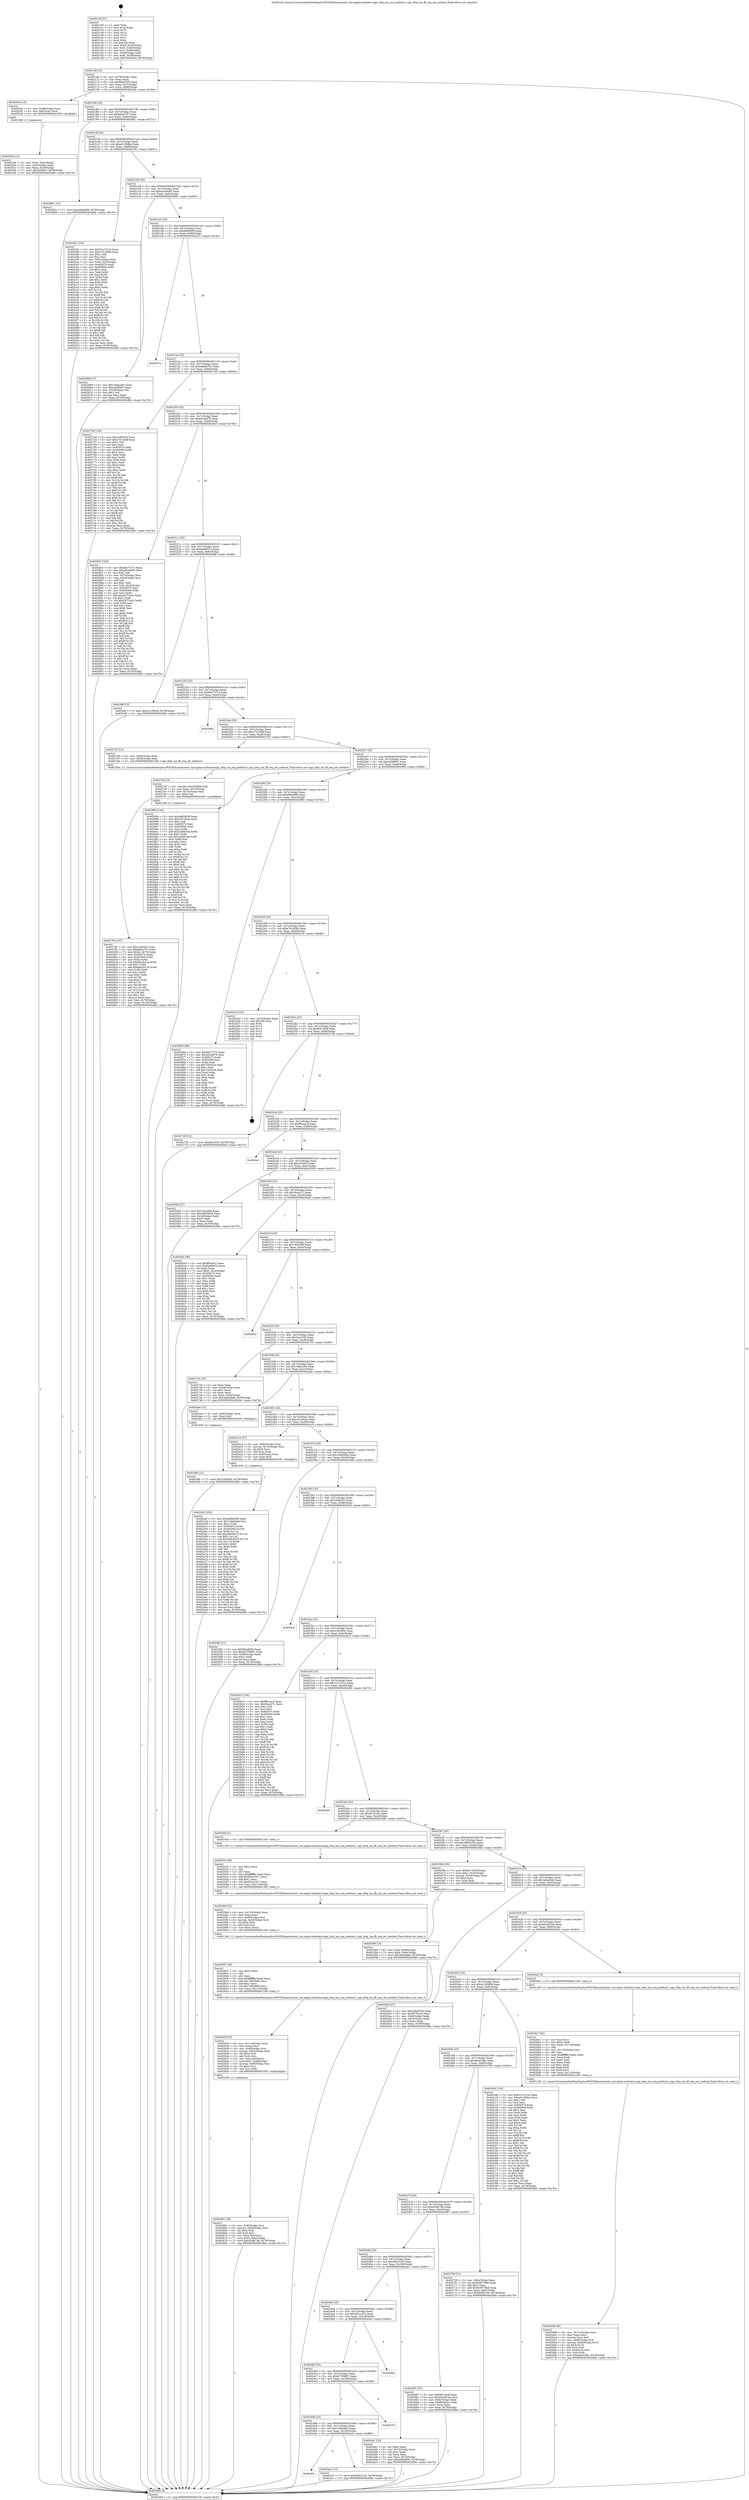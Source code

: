 digraph "0x402140" {
  label = "0x402140 (/mnt/c/Users/mathe/Desktop/tcc/POCII/binaries/extr_lua-nginx-modulesrcngx_http_lua_req_method.c_ngx_http_lua_ffi_req_set_method_Final-ollvm.out::main(0))"
  labelloc = "t"
  node[shape=record]

  Entry [label="",width=0.3,height=0.3,shape=circle,fillcolor=black,style=filled]
  "0x40216f" [label="{
     0x40216f [23]\l
     | [instrs]\l
     &nbsp;&nbsp;0x40216f \<+3\>: mov -0x78(%rbp),%eax\l
     &nbsp;&nbsp;0x402172 \<+2\>: mov %eax,%ecx\l
     &nbsp;&nbsp;0x402174 \<+6\>: sub $0x90a2f295,%ecx\l
     &nbsp;&nbsp;0x40217a \<+3\>: mov %eax,-0x7c(%rbp)\l
     &nbsp;&nbsp;0x40217d \<+3\>: mov %ecx,-0x80(%rbp)\l
     &nbsp;&nbsp;0x402180 \<+6\>: je 000000000040252e \<main+0x3ee\>\l
  }"]
  "0x40252e" [label="{
     0x40252e [13]\l
     | [instrs]\l
     &nbsp;&nbsp;0x40252e \<+4\>: mov -0x48(%rbp),%rax\l
     &nbsp;&nbsp;0x402532 \<+4\>: mov 0x8(%rax),%rdi\l
     &nbsp;&nbsp;0x402536 \<+5\>: call 0000000000401060 \<atoi@plt\>\l
     | [calls]\l
     &nbsp;&nbsp;0x401060 \{1\} (unknown)\l
  }"]
  "0x402186" [label="{
     0x402186 [25]\l
     | [instrs]\l
     &nbsp;&nbsp;0x402186 \<+5\>: jmp 000000000040218b \<main+0x4b\>\l
     &nbsp;&nbsp;0x40218b \<+3\>: mov -0x7c(%rbp),%eax\l
     &nbsp;&nbsp;0x40218e \<+5\>: sub $0x9efca747,%eax\l
     &nbsp;&nbsp;0x402193 \<+6\>: mov %eax,-0x84(%rbp)\l
     &nbsp;&nbsp;0x402199 \<+6\>: je 0000000000402861 \<main+0x721\>\l
  }"]
  Exit [label="",width=0.3,height=0.3,shape=circle,fillcolor=black,style=filled,peripheries=2]
  "0x402861" [label="{
     0x402861 [12]\l
     | [instrs]\l
     &nbsp;&nbsp;0x402861 \<+7\>: movl $0xe68a90f9,-0x78(%rbp)\l
     &nbsp;&nbsp;0x402868 \<+5\>: jmp 0000000000402dbb \<main+0xc7b\>\l
  }"]
  "0x40219f" [label="{
     0x40219f [25]\l
     | [instrs]\l
     &nbsp;&nbsp;0x40219f \<+5\>: jmp 00000000004021a4 \<main+0x64\>\l
     &nbsp;&nbsp;0x4021a4 \<+3\>: mov -0x7c(%rbp),%eax\l
     &nbsp;&nbsp;0x4021a7 \<+5\>: sub $0xa0139dba,%eax\l
     &nbsp;&nbsp;0x4021ac \<+6\>: mov %eax,-0x88(%rbp)\l
     &nbsp;&nbsp;0x4021b2 \<+6\>: je 0000000000402c91 \<main+0xb51\>\l
  }"]
  "0x402af6" [label="{
     0x402af6 [12]\l
     | [instrs]\l
     &nbsp;&nbsp;0x402af6 \<+7\>: movl $0x318c4f3a,-0x78(%rbp)\l
     &nbsp;&nbsp;0x402afd \<+5\>: jmp 0000000000402dbb \<main+0xc7b\>\l
  }"]
  "0x402c91" [label="{
     0x402c91 [140]\l
     | [instrs]\l
     &nbsp;&nbsp;0x402c91 \<+5\>: mov $0x31e7a7a3,%eax\l
     &nbsp;&nbsp;0x402c96 \<+5\>: mov $0xe7d14580,%ecx\l
     &nbsp;&nbsp;0x402c9b \<+2\>: mov $0x1,%dl\l
     &nbsp;&nbsp;0x402c9d \<+2\>: xor %esi,%esi\l
     &nbsp;&nbsp;0x402c9f \<+3\>: mov -0x3c(%rbp),%edi\l
     &nbsp;&nbsp;0x402ca2 \<+3\>: mov %edi,-0x2c(%rbp)\l
     &nbsp;&nbsp;0x402ca5 \<+7\>: mov 0x405074,%edi\l
     &nbsp;&nbsp;0x402cac \<+8\>: mov 0x405084,%r8d\l
     &nbsp;&nbsp;0x402cb4 \<+3\>: sub $0x1,%esi\l
     &nbsp;&nbsp;0x402cb7 \<+3\>: mov %edi,%r9d\l
     &nbsp;&nbsp;0x402cba \<+3\>: add %esi,%r9d\l
     &nbsp;&nbsp;0x402cbd \<+4\>: imul %r9d,%edi\l
     &nbsp;&nbsp;0x402cc1 \<+3\>: and $0x1,%edi\l
     &nbsp;&nbsp;0x402cc4 \<+3\>: cmp $0x0,%edi\l
     &nbsp;&nbsp;0x402cc7 \<+4\>: sete %r10b\l
     &nbsp;&nbsp;0x402ccb \<+4\>: cmp $0xa,%r8d\l
     &nbsp;&nbsp;0x402ccf \<+4\>: setl %r11b\l
     &nbsp;&nbsp;0x402cd3 \<+3\>: mov %r10b,%bl\l
     &nbsp;&nbsp;0x402cd6 \<+3\>: xor $0xff,%bl\l
     &nbsp;&nbsp;0x402cd9 \<+3\>: mov %r11b,%r14b\l
     &nbsp;&nbsp;0x402cdc \<+4\>: xor $0xff,%r14b\l
     &nbsp;&nbsp;0x402ce0 \<+3\>: xor $0x1,%dl\l
     &nbsp;&nbsp;0x402ce3 \<+3\>: mov %bl,%r15b\l
     &nbsp;&nbsp;0x402ce6 \<+4\>: and $0xff,%r15b\l
     &nbsp;&nbsp;0x402cea \<+3\>: and %dl,%r10b\l
     &nbsp;&nbsp;0x402ced \<+3\>: mov %r14b,%r12b\l
     &nbsp;&nbsp;0x402cf0 \<+4\>: and $0xff,%r12b\l
     &nbsp;&nbsp;0x402cf4 \<+3\>: and %dl,%r11b\l
     &nbsp;&nbsp;0x402cf7 \<+3\>: or %r10b,%r15b\l
     &nbsp;&nbsp;0x402cfa \<+3\>: or %r11b,%r12b\l
     &nbsp;&nbsp;0x402cfd \<+3\>: xor %r12b,%r15b\l
     &nbsp;&nbsp;0x402d00 \<+3\>: or %r14b,%bl\l
     &nbsp;&nbsp;0x402d03 \<+3\>: xor $0xff,%bl\l
     &nbsp;&nbsp;0x402d06 \<+3\>: or $0x1,%dl\l
     &nbsp;&nbsp;0x402d09 \<+2\>: and %dl,%bl\l
     &nbsp;&nbsp;0x402d0b \<+3\>: or %bl,%r15b\l
     &nbsp;&nbsp;0x402d0e \<+4\>: test $0x1,%r15b\l
     &nbsp;&nbsp;0x402d12 \<+3\>: cmovne %ecx,%eax\l
     &nbsp;&nbsp;0x402d15 \<+3\>: mov %eax,-0x78(%rbp)\l
     &nbsp;&nbsp;0x402d18 \<+5\>: jmp 0000000000402dbb \<main+0xc7b\>\l
  }"]
  "0x4021b8" [label="{
     0x4021b8 [25]\l
     | [instrs]\l
     &nbsp;&nbsp;0x4021b8 \<+5\>: jmp 00000000004021bd \<main+0x7d\>\l
     &nbsp;&nbsp;0x4021bd \<+3\>: mov -0x7c(%rbp),%eax\l
     &nbsp;&nbsp;0x4021c0 \<+5\>: sub $0xa5ce4e85,%eax\l
     &nbsp;&nbsp;0x4021c5 \<+6\>: mov %eax,-0x8c(%rbp)\l
     &nbsp;&nbsp;0x4021cb \<+6\>: je 0000000000402969 \<main+0x829\>\l
  }"]
  "0x4024f1" [label="{
     0x4024f1\l
  }", style=dashed]
  "0x402969" [label="{
     0x402969 [27]\l
     | [instrs]\l
     &nbsp;&nbsp;0x402969 \<+5\>: mov $0x16ebc2b5,%eax\l
     &nbsp;&nbsp;0x40296e \<+5\>: mov $0xcd29f5b7,%ecx\l
     &nbsp;&nbsp;0x402973 \<+3\>: mov -0x2d(%rbp),%dl\l
     &nbsp;&nbsp;0x402976 \<+3\>: test $0x1,%dl\l
     &nbsp;&nbsp;0x402979 \<+3\>: cmovne %ecx,%eax\l
     &nbsp;&nbsp;0x40297c \<+3\>: mov %eax,-0x78(%rbp)\l
     &nbsp;&nbsp;0x40297f \<+5\>: jmp 0000000000402dbb \<main+0xc7b\>\l
  }"]
  "0x4021d1" [label="{
     0x4021d1 [25]\l
     | [instrs]\l
     &nbsp;&nbsp;0x4021d1 \<+5\>: jmp 00000000004021d6 \<main+0x96\>\l
     &nbsp;&nbsp;0x4021d6 \<+3\>: mov -0x7c(%rbp),%eax\l
     &nbsp;&nbsp;0x4021d9 \<+5\>: sub $0xa86b859f,%eax\l
     &nbsp;&nbsp;0x4021de \<+6\>: mov %eax,-0x90(%rbp)\l
     &nbsp;&nbsp;0x4021e4 \<+6\>: je 0000000000402d7a \<main+0xc3a\>\l
  }"]
  "0x402ac5" [label="{
     0x402ac5 [12]\l
     | [instrs]\l
     &nbsp;&nbsp;0x402ac5 \<+7\>: movl $0x556c51d2,-0x78(%rbp)\l
     &nbsp;&nbsp;0x402acc \<+5\>: jmp 0000000000402dbb \<main+0xc7b\>\l
  }"]
  "0x402d7a" [label="{
     0x402d7a\l
  }", style=dashed]
  "0x4021ea" [label="{
     0x4021ea [25]\l
     | [instrs]\l
     &nbsp;&nbsp;0x4021ea \<+5\>: jmp 00000000004021ef \<main+0xaf\>\l
     &nbsp;&nbsp;0x4021ef \<+3\>: mov -0x7c(%rbp),%eax\l
     &nbsp;&nbsp;0x4021f2 \<+5\>: sub $0xb4b48763,%eax\l
     &nbsp;&nbsp;0x4021f7 \<+6\>: mov %eax,-0x94(%rbp)\l
     &nbsp;&nbsp;0x4021fd \<+6\>: je 000000000040274d \<main+0x60d\>\l
  }"]
  "0x4024d8" [label="{
     0x4024d8 [25]\l
     | [instrs]\l
     &nbsp;&nbsp;0x4024d8 \<+5\>: jmp 00000000004024dd \<main+0x39d\>\l
     &nbsp;&nbsp;0x4024dd \<+3\>: mov -0x7c(%rbp),%eax\l
     &nbsp;&nbsp;0x4024e0 \<+5\>: sub $0x7e9a0abd,%eax\l
     &nbsp;&nbsp;0x4024e5 \<+6\>: mov %eax,-0x10c(%rbp)\l
     &nbsp;&nbsp;0x4024eb \<+6\>: je 0000000000402ac5 \<main+0x985\>\l
  }"]
  "0x40274d" [label="{
     0x40274d [134]\l
     | [instrs]\l
     &nbsp;&nbsp;0x40274d \<+5\>: mov $0x2c60cf23,%eax\l
     &nbsp;&nbsp;0x402752 \<+5\>: mov $0xc7d13ddf,%ecx\l
     &nbsp;&nbsp;0x402757 \<+2\>: mov $0x1,%dl\l
     &nbsp;&nbsp;0x402759 \<+2\>: xor %esi,%esi\l
     &nbsp;&nbsp;0x40275b \<+7\>: mov 0x405074,%edi\l
     &nbsp;&nbsp;0x402762 \<+8\>: mov 0x405084,%r8d\l
     &nbsp;&nbsp;0x40276a \<+3\>: sub $0x1,%esi\l
     &nbsp;&nbsp;0x40276d \<+3\>: mov %edi,%r9d\l
     &nbsp;&nbsp;0x402770 \<+3\>: add %esi,%r9d\l
     &nbsp;&nbsp;0x402773 \<+4\>: imul %r9d,%edi\l
     &nbsp;&nbsp;0x402777 \<+3\>: and $0x1,%edi\l
     &nbsp;&nbsp;0x40277a \<+3\>: cmp $0x0,%edi\l
     &nbsp;&nbsp;0x40277d \<+4\>: sete %r10b\l
     &nbsp;&nbsp;0x402781 \<+4\>: cmp $0xa,%r8d\l
     &nbsp;&nbsp;0x402785 \<+4\>: setl %r11b\l
     &nbsp;&nbsp;0x402789 \<+3\>: mov %r10b,%bl\l
     &nbsp;&nbsp;0x40278c \<+3\>: xor $0xff,%bl\l
     &nbsp;&nbsp;0x40278f \<+3\>: mov %r11b,%r14b\l
     &nbsp;&nbsp;0x402792 \<+4\>: xor $0xff,%r14b\l
     &nbsp;&nbsp;0x402796 \<+3\>: xor $0x0,%dl\l
     &nbsp;&nbsp;0x402799 \<+3\>: mov %bl,%r15b\l
     &nbsp;&nbsp;0x40279c \<+4\>: and $0x0,%r15b\l
     &nbsp;&nbsp;0x4027a0 \<+3\>: and %dl,%r10b\l
     &nbsp;&nbsp;0x4027a3 \<+3\>: mov %r14b,%r12b\l
     &nbsp;&nbsp;0x4027a6 \<+4\>: and $0x0,%r12b\l
     &nbsp;&nbsp;0x4027aa \<+3\>: and %dl,%r11b\l
     &nbsp;&nbsp;0x4027ad \<+3\>: or %r10b,%r15b\l
     &nbsp;&nbsp;0x4027b0 \<+3\>: or %r11b,%r12b\l
     &nbsp;&nbsp;0x4027b3 \<+3\>: xor %r12b,%r15b\l
     &nbsp;&nbsp;0x4027b6 \<+3\>: or %r14b,%bl\l
     &nbsp;&nbsp;0x4027b9 \<+3\>: xor $0xff,%bl\l
     &nbsp;&nbsp;0x4027bc \<+3\>: or $0x0,%dl\l
     &nbsp;&nbsp;0x4027bf \<+2\>: and %dl,%bl\l
     &nbsp;&nbsp;0x4027c1 \<+3\>: or %bl,%r15b\l
     &nbsp;&nbsp;0x4027c4 \<+4\>: test $0x1,%r15b\l
     &nbsp;&nbsp;0x4027c8 \<+3\>: cmovne %ecx,%eax\l
     &nbsp;&nbsp;0x4027cb \<+3\>: mov %eax,-0x78(%rbp)\l
     &nbsp;&nbsp;0x4027ce \<+5\>: jmp 0000000000402dbb \<main+0xc7b\>\l
  }"]
  "0x402203" [label="{
     0x402203 [25]\l
     | [instrs]\l
     &nbsp;&nbsp;0x402203 \<+5\>: jmp 0000000000402208 \<main+0xc8\>\l
     &nbsp;&nbsp;0x402208 \<+3\>: mov -0x7c(%rbp),%eax\l
     &nbsp;&nbsp;0x40220b \<+5\>: sub $0xb5c6af78,%eax\l
     &nbsp;&nbsp;0x402210 \<+6\>: mov %eax,-0x98(%rbp)\l
     &nbsp;&nbsp;0x402216 \<+6\>: je 00000000004028c5 \<main+0x785\>\l
  }"]
  "0x402516" [label="{
     0x402516\l
  }", style=dashed]
  "0x4028c5" [label="{
     0x4028c5 [164]\l
     | [instrs]\l
     &nbsp;&nbsp;0x4028c5 \<+5\>: mov $0xbfa77273,%eax\l
     &nbsp;&nbsp;0x4028ca \<+5\>: mov $0xa5ce4e85,%ecx\l
     &nbsp;&nbsp;0x4028cf \<+2\>: mov $0x1,%dl\l
     &nbsp;&nbsp;0x4028d1 \<+3\>: mov -0x74(%rbp),%esi\l
     &nbsp;&nbsp;0x4028d4 \<+3\>: cmp -0x54(%rbp),%esi\l
     &nbsp;&nbsp;0x4028d7 \<+4\>: setl %dil\l
     &nbsp;&nbsp;0x4028db \<+4\>: and $0x1,%dil\l
     &nbsp;&nbsp;0x4028df \<+4\>: mov %dil,-0x2d(%rbp)\l
     &nbsp;&nbsp;0x4028e3 \<+7\>: mov 0x405074,%esi\l
     &nbsp;&nbsp;0x4028ea \<+8\>: mov 0x405084,%r8d\l
     &nbsp;&nbsp;0x4028f2 \<+3\>: mov %esi,%r9d\l
     &nbsp;&nbsp;0x4028f5 \<+7\>: add $0x2b774cf1,%r9d\l
     &nbsp;&nbsp;0x4028fc \<+4\>: sub $0x1,%r9d\l
     &nbsp;&nbsp;0x402900 \<+7\>: sub $0x2b774cf1,%r9d\l
     &nbsp;&nbsp;0x402907 \<+4\>: imul %r9d,%esi\l
     &nbsp;&nbsp;0x40290b \<+3\>: and $0x1,%esi\l
     &nbsp;&nbsp;0x40290e \<+3\>: cmp $0x0,%esi\l
     &nbsp;&nbsp;0x402911 \<+4\>: sete %dil\l
     &nbsp;&nbsp;0x402915 \<+4\>: cmp $0xa,%r8d\l
     &nbsp;&nbsp;0x402919 \<+4\>: setl %r10b\l
     &nbsp;&nbsp;0x40291d \<+3\>: mov %dil,%r11b\l
     &nbsp;&nbsp;0x402920 \<+4\>: xor $0xff,%r11b\l
     &nbsp;&nbsp;0x402924 \<+3\>: mov %r10b,%bl\l
     &nbsp;&nbsp;0x402927 \<+3\>: xor $0xff,%bl\l
     &nbsp;&nbsp;0x40292a \<+3\>: xor $0x1,%dl\l
     &nbsp;&nbsp;0x40292d \<+3\>: mov %r11b,%r14b\l
     &nbsp;&nbsp;0x402930 \<+4\>: and $0xff,%r14b\l
     &nbsp;&nbsp;0x402934 \<+3\>: and %dl,%dil\l
     &nbsp;&nbsp;0x402937 \<+3\>: mov %bl,%r15b\l
     &nbsp;&nbsp;0x40293a \<+4\>: and $0xff,%r15b\l
     &nbsp;&nbsp;0x40293e \<+3\>: and %dl,%r10b\l
     &nbsp;&nbsp;0x402941 \<+3\>: or %dil,%r14b\l
     &nbsp;&nbsp;0x402944 \<+3\>: or %r10b,%r15b\l
     &nbsp;&nbsp;0x402947 \<+3\>: xor %r15b,%r14b\l
     &nbsp;&nbsp;0x40294a \<+3\>: or %bl,%r11b\l
     &nbsp;&nbsp;0x40294d \<+4\>: xor $0xff,%r11b\l
     &nbsp;&nbsp;0x402951 \<+3\>: or $0x1,%dl\l
     &nbsp;&nbsp;0x402954 \<+3\>: and %dl,%r11b\l
     &nbsp;&nbsp;0x402957 \<+3\>: or %r11b,%r14b\l
     &nbsp;&nbsp;0x40295a \<+4\>: test $0x1,%r14b\l
     &nbsp;&nbsp;0x40295e \<+3\>: cmovne %ecx,%eax\l
     &nbsp;&nbsp;0x402961 \<+3\>: mov %eax,-0x78(%rbp)\l
     &nbsp;&nbsp;0x402964 \<+5\>: jmp 0000000000402dbb \<main+0xc7b\>\l
  }"]
  "0x40221c" [label="{
     0x40221c [25]\l
     | [instrs]\l
     &nbsp;&nbsp;0x40221c \<+5\>: jmp 0000000000402221 \<main+0xe1\>\l
     &nbsp;&nbsp;0x402221 \<+3\>: mov -0x7c(%rbp),%eax\l
     &nbsp;&nbsp;0x402224 \<+5\>: sub $0xba0f301a,%eax\l
     &nbsp;&nbsp;0x402229 \<+6\>: mov %eax,-0x9c(%rbp)\l
     &nbsp;&nbsp;0x40222f \<+6\>: je 0000000000402bff \<main+0xabf\>\l
  }"]
  "0x4024bf" [label="{
     0x4024bf [25]\l
     | [instrs]\l
     &nbsp;&nbsp;0x4024bf \<+5\>: jmp 00000000004024c4 \<main+0x384\>\l
     &nbsp;&nbsp;0x4024c4 \<+3\>: mov -0x7c(%rbp),%eax\l
     &nbsp;&nbsp;0x4024c7 \<+5\>: sub $0x62709807,%eax\l
     &nbsp;&nbsp;0x4024cc \<+6\>: mov %eax,-0x108(%rbp)\l
     &nbsp;&nbsp;0x4024d2 \<+6\>: je 0000000000402516 \<main+0x3d6\>\l
  }"]
  "0x402bff" [label="{
     0x402bff [12]\l
     | [instrs]\l
     &nbsp;&nbsp;0x402bff \<+7\>: movl $0x4c109638,-0x78(%rbp)\l
     &nbsp;&nbsp;0x402c06 \<+5\>: jmp 0000000000402dbb \<main+0xc7b\>\l
  }"]
  "0x402235" [label="{
     0x402235 [25]\l
     | [instrs]\l
     &nbsp;&nbsp;0x402235 \<+5\>: jmp 000000000040223a \<main+0xfa\>\l
     &nbsp;&nbsp;0x40223a \<+3\>: mov -0x7c(%rbp),%eax\l
     &nbsp;&nbsp;0x40223d \<+5\>: sub $0xbfa77273,%eax\l
     &nbsp;&nbsp;0x402242 \<+6\>: mov %eax,-0xa0(%rbp)\l
     &nbsp;&nbsp;0x402248 \<+6\>: je 0000000000402d6e \<main+0xc2e\>\l
  }"]
  "0x402b0e" [label="{
     0x402b0e\l
  }", style=dashed]
  "0x402d6e" [label="{
     0x402d6e\l
  }", style=dashed]
  "0x40224e" [label="{
     0x40224e [25]\l
     | [instrs]\l
     &nbsp;&nbsp;0x40224e \<+5\>: jmp 0000000000402253 \<main+0x113\>\l
     &nbsp;&nbsp;0x402253 \<+3\>: mov -0x7c(%rbp),%eax\l
     &nbsp;&nbsp;0x402256 \<+5\>: sub $0xc7d13ddf,%eax\l
     &nbsp;&nbsp;0x40225b \<+6\>: mov %eax,-0xa4(%rbp)\l
     &nbsp;&nbsp;0x402261 \<+6\>: je 00000000004027d3 \<main+0x693\>\l
  }"]
  "0x4024a6" [label="{
     0x4024a6 [25]\l
     | [instrs]\l
     &nbsp;&nbsp;0x4024a6 \<+5\>: jmp 00000000004024ab \<main+0x36b\>\l
     &nbsp;&nbsp;0x4024ab \<+3\>: mov -0x7c(%rbp),%eax\l
     &nbsp;&nbsp;0x4024ae \<+5\>: sub $0x5951ca74,%eax\l
     &nbsp;&nbsp;0x4024b3 \<+6\>: mov %eax,-0x104(%rbp)\l
     &nbsp;&nbsp;0x4024b9 \<+6\>: je 0000000000402b0e \<main+0x9ce\>\l
  }"]
  "0x4027d3" [label="{
     0x4027d3 [12]\l
     | [instrs]\l
     &nbsp;&nbsp;0x4027d3 \<+4\>: mov -0x60(%rbp),%rdi\l
     &nbsp;&nbsp;0x4027d7 \<+3\>: mov -0x50(%rbp),%esi\l
     &nbsp;&nbsp;0x4027da \<+5\>: call 00000000004015b0 \<ngx_http_lua_ffi_req_set_method\>\l
     | [calls]\l
     &nbsp;&nbsp;0x4015b0 \{1\} (/mnt/c/Users/mathe/Desktop/tcc/POCII/binaries/extr_lua-nginx-modulesrcngx_http_lua_req_method.c_ngx_http_lua_ffi_req_set_method_Final-ollvm.out::ngx_http_lua_ffi_req_set_method)\l
  }"]
  "0x402267" [label="{
     0x402267 [25]\l
     | [instrs]\l
     &nbsp;&nbsp;0x402267 \<+5\>: jmp 000000000040226c \<main+0x12c\>\l
     &nbsp;&nbsp;0x40226c \<+3\>: mov -0x7c(%rbp),%eax\l
     &nbsp;&nbsp;0x40226f \<+5\>: sub $0xcd29f5b7,%eax\l
     &nbsp;&nbsp;0x402274 \<+6\>: mov %eax,-0xa8(%rbp)\l
     &nbsp;&nbsp;0x40227a \<+6\>: je 0000000000402984 \<main+0x844\>\l
  }"]
  "0x402ad1" [label="{
     0x402ad1 [25]\l
     | [instrs]\l
     &nbsp;&nbsp;0x402ad1 \<+2\>: xor %eax,%eax\l
     &nbsp;&nbsp;0x402ad3 \<+3\>: mov -0x74(%rbp),%ecx\l
     &nbsp;&nbsp;0x402ad6 \<+3\>: sub $0x1,%eax\l
     &nbsp;&nbsp;0x402ad9 \<+2\>: sub %eax,%ecx\l
     &nbsp;&nbsp;0x402adb \<+3\>: mov %ecx,-0x74(%rbp)\l
     &nbsp;&nbsp;0x402ade \<+7\>: movl $0xe68a90f9,-0x78(%rbp)\l
     &nbsp;&nbsp;0x402ae5 \<+5\>: jmp 0000000000402dbb \<main+0xc7b\>\l
  }"]
  "0x402984" [label="{
     0x402984 [144]\l
     | [instrs]\l
     &nbsp;&nbsp;0x402984 \<+5\>: mov $0xa86b859f,%eax\l
     &nbsp;&nbsp;0x402989 \<+5\>: mov $0x191c9caa,%ecx\l
     &nbsp;&nbsp;0x40298e \<+2\>: mov $0x1,%dl\l
     &nbsp;&nbsp;0x402990 \<+7\>: mov 0x405074,%esi\l
     &nbsp;&nbsp;0x402997 \<+7\>: mov 0x405084,%edi\l
     &nbsp;&nbsp;0x40299e \<+3\>: mov %esi,%r8d\l
     &nbsp;&nbsp;0x4029a1 \<+7\>: add $0x22b6d3da,%r8d\l
     &nbsp;&nbsp;0x4029a8 \<+4\>: sub $0x1,%r8d\l
     &nbsp;&nbsp;0x4029ac \<+7\>: sub $0x22b6d3da,%r8d\l
     &nbsp;&nbsp;0x4029b3 \<+4\>: imul %r8d,%esi\l
     &nbsp;&nbsp;0x4029b7 \<+3\>: and $0x1,%esi\l
     &nbsp;&nbsp;0x4029ba \<+3\>: cmp $0x0,%esi\l
     &nbsp;&nbsp;0x4029bd \<+4\>: sete %r9b\l
     &nbsp;&nbsp;0x4029c1 \<+3\>: cmp $0xa,%edi\l
     &nbsp;&nbsp;0x4029c4 \<+4\>: setl %r10b\l
     &nbsp;&nbsp;0x4029c8 \<+3\>: mov %r9b,%r11b\l
     &nbsp;&nbsp;0x4029cb \<+4\>: xor $0xff,%r11b\l
     &nbsp;&nbsp;0x4029cf \<+3\>: mov %r10b,%bl\l
     &nbsp;&nbsp;0x4029d2 \<+3\>: xor $0xff,%bl\l
     &nbsp;&nbsp;0x4029d5 \<+3\>: xor $0x0,%dl\l
     &nbsp;&nbsp;0x4029d8 \<+3\>: mov %r11b,%r14b\l
     &nbsp;&nbsp;0x4029db \<+4\>: and $0x0,%r14b\l
     &nbsp;&nbsp;0x4029df \<+3\>: and %dl,%r9b\l
     &nbsp;&nbsp;0x4029e2 \<+3\>: mov %bl,%r15b\l
     &nbsp;&nbsp;0x4029e5 \<+4\>: and $0x0,%r15b\l
     &nbsp;&nbsp;0x4029e9 \<+3\>: and %dl,%r10b\l
     &nbsp;&nbsp;0x4029ec \<+3\>: or %r9b,%r14b\l
     &nbsp;&nbsp;0x4029ef \<+3\>: or %r10b,%r15b\l
     &nbsp;&nbsp;0x4029f2 \<+3\>: xor %r15b,%r14b\l
     &nbsp;&nbsp;0x4029f5 \<+3\>: or %bl,%r11b\l
     &nbsp;&nbsp;0x4029f8 \<+4\>: xor $0xff,%r11b\l
     &nbsp;&nbsp;0x4029fc \<+3\>: or $0x0,%dl\l
     &nbsp;&nbsp;0x4029ff \<+3\>: and %dl,%r11b\l
     &nbsp;&nbsp;0x402a02 \<+3\>: or %r11b,%r14b\l
     &nbsp;&nbsp;0x402a05 \<+4\>: test $0x1,%r14b\l
     &nbsp;&nbsp;0x402a09 \<+3\>: cmovne %ecx,%eax\l
     &nbsp;&nbsp;0x402a0c \<+3\>: mov %eax,-0x78(%rbp)\l
     &nbsp;&nbsp;0x402a0f \<+5\>: jmp 0000000000402dbb \<main+0xc7b\>\l
  }"]
  "0x402280" [label="{
     0x402280 [25]\l
     | [instrs]\l
     &nbsp;&nbsp;0x402280 \<+5\>: jmp 0000000000402285 \<main+0x145\>\l
     &nbsp;&nbsp;0x402285 \<+3\>: mov -0x7c(%rbp),%eax\l
     &nbsp;&nbsp;0x402288 \<+5\>: sub $0xe68a90f9,%eax\l
     &nbsp;&nbsp;0x40228d \<+6\>: mov %eax,-0xac(%rbp)\l
     &nbsp;&nbsp;0x402293 \<+6\>: je 000000000040286d \<main+0x72d\>\l
  }"]
  "0x402a2f" [label="{
     0x402a2f [150]\l
     | [instrs]\l
     &nbsp;&nbsp;0x402a2f \<+5\>: mov $0xa86b859f,%edx\l
     &nbsp;&nbsp;0x402a34 \<+5\>: mov $0x7e9a0abd,%esi\l
     &nbsp;&nbsp;0x402a39 \<+3\>: mov $0x1,%r8b\l
     &nbsp;&nbsp;0x402a3c \<+8\>: mov 0x405074,%r9d\l
     &nbsp;&nbsp;0x402a44 \<+8\>: mov 0x405084,%r10d\l
     &nbsp;&nbsp;0x402a4c \<+3\>: mov %r9d,%r11d\l
     &nbsp;&nbsp;0x402a4f \<+7\>: add $0xd49c9619,%r11d\l
     &nbsp;&nbsp;0x402a56 \<+4\>: sub $0x1,%r11d\l
     &nbsp;&nbsp;0x402a5a \<+7\>: sub $0xd49c9619,%r11d\l
     &nbsp;&nbsp;0x402a61 \<+4\>: imul %r11d,%r9d\l
     &nbsp;&nbsp;0x402a65 \<+4\>: and $0x1,%r9d\l
     &nbsp;&nbsp;0x402a69 \<+4\>: cmp $0x0,%r9d\l
     &nbsp;&nbsp;0x402a6d \<+3\>: sete %bl\l
     &nbsp;&nbsp;0x402a70 \<+4\>: cmp $0xa,%r10d\l
     &nbsp;&nbsp;0x402a74 \<+4\>: setl %r14b\l
     &nbsp;&nbsp;0x402a78 \<+3\>: mov %bl,%r15b\l
     &nbsp;&nbsp;0x402a7b \<+4\>: xor $0xff,%r15b\l
     &nbsp;&nbsp;0x402a7f \<+3\>: mov %r14b,%r12b\l
     &nbsp;&nbsp;0x402a82 \<+4\>: xor $0xff,%r12b\l
     &nbsp;&nbsp;0x402a86 \<+4\>: xor $0x0,%r8b\l
     &nbsp;&nbsp;0x402a8a \<+3\>: mov %r15b,%r13b\l
     &nbsp;&nbsp;0x402a8d \<+4\>: and $0x0,%r13b\l
     &nbsp;&nbsp;0x402a91 \<+3\>: and %r8b,%bl\l
     &nbsp;&nbsp;0x402a94 \<+3\>: mov %r12b,%al\l
     &nbsp;&nbsp;0x402a97 \<+2\>: and $0x0,%al\l
     &nbsp;&nbsp;0x402a99 \<+3\>: and %r8b,%r14b\l
     &nbsp;&nbsp;0x402a9c \<+3\>: or %bl,%r13b\l
     &nbsp;&nbsp;0x402a9f \<+3\>: or %r14b,%al\l
     &nbsp;&nbsp;0x402aa2 \<+3\>: xor %al,%r13b\l
     &nbsp;&nbsp;0x402aa5 \<+3\>: or %r12b,%r15b\l
     &nbsp;&nbsp;0x402aa8 \<+4\>: xor $0xff,%r15b\l
     &nbsp;&nbsp;0x402aac \<+4\>: or $0x0,%r8b\l
     &nbsp;&nbsp;0x402ab0 \<+3\>: and %r8b,%r15b\l
     &nbsp;&nbsp;0x402ab3 \<+3\>: or %r15b,%r13b\l
     &nbsp;&nbsp;0x402ab6 \<+4\>: test $0x1,%r13b\l
     &nbsp;&nbsp;0x402aba \<+3\>: cmovne %esi,%edx\l
     &nbsp;&nbsp;0x402abd \<+3\>: mov %edx,-0x78(%rbp)\l
     &nbsp;&nbsp;0x402ac0 \<+5\>: jmp 0000000000402dbb \<main+0xc7b\>\l
  }"]
  "0x40286d" [label="{
     0x40286d [88]\l
     | [instrs]\l
     &nbsp;&nbsp;0x40286d \<+5\>: mov $0xbfa77273,%eax\l
     &nbsp;&nbsp;0x402872 \<+5\>: mov $0xb5c6af78,%ecx\l
     &nbsp;&nbsp;0x402877 \<+7\>: mov 0x405074,%edx\l
     &nbsp;&nbsp;0x40287e \<+7\>: mov 0x405084,%esi\l
     &nbsp;&nbsp;0x402885 \<+2\>: mov %edx,%edi\l
     &nbsp;&nbsp;0x402887 \<+6\>: sub $0x7cf3d1f4,%edi\l
     &nbsp;&nbsp;0x40288d \<+3\>: sub $0x1,%edi\l
     &nbsp;&nbsp;0x402890 \<+6\>: add $0x7cf3d1f4,%edi\l
     &nbsp;&nbsp;0x402896 \<+3\>: imul %edi,%edx\l
     &nbsp;&nbsp;0x402899 \<+3\>: and $0x1,%edx\l
     &nbsp;&nbsp;0x40289c \<+3\>: cmp $0x0,%edx\l
     &nbsp;&nbsp;0x40289f \<+4\>: sete %r8b\l
     &nbsp;&nbsp;0x4028a3 \<+3\>: cmp $0xa,%esi\l
     &nbsp;&nbsp;0x4028a6 \<+4\>: setl %r9b\l
     &nbsp;&nbsp;0x4028aa \<+3\>: mov %r8b,%r10b\l
     &nbsp;&nbsp;0x4028ad \<+3\>: and %r9b,%r10b\l
     &nbsp;&nbsp;0x4028b0 \<+3\>: xor %r9b,%r8b\l
     &nbsp;&nbsp;0x4028b3 \<+3\>: or %r8b,%r10b\l
     &nbsp;&nbsp;0x4028b6 \<+4\>: test $0x1,%r10b\l
     &nbsp;&nbsp;0x4028ba \<+3\>: cmovne %ecx,%eax\l
     &nbsp;&nbsp;0x4028bd \<+3\>: mov %eax,-0x78(%rbp)\l
     &nbsp;&nbsp;0x4028c0 \<+5\>: jmp 0000000000402dbb \<main+0xc7b\>\l
  }"]
  "0x402299" [label="{
     0x402299 [25]\l
     | [instrs]\l
     &nbsp;&nbsp;0x402299 \<+5\>: jmp 000000000040229e \<main+0x15e\>\l
     &nbsp;&nbsp;0x40229e \<+3\>: mov -0x7c(%rbp),%eax\l
     &nbsp;&nbsp;0x4022a1 \<+5\>: sub $0xe7d14580,%eax\l
     &nbsp;&nbsp;0x4022a6 \<+6\>: mov %eax,-0xb0(%rbp)\l
     &nbsp;&nbsp;0x4022ac \<+6\>: je 0000000000402d1d \<main+0xbdd\>\l
  }"]
  "0x4027f6" [label="{
     0x4027f6 [107]\l
     | [instrs]\l
     &nbsp;&nbsp;0x4027f6 \<+5\>: mov $0x2c60cf23,%esi\l
     &nbsp;&nbsp;0x4027fb \<+5\>: mov $0x9efca747,%ecx\l
     &nbsp;&nbsp;0x402800 \<+7\>: movl $0x0,-0x74(%rbp)\l
     &nbsp;&nbsp;0x402807 \<+7\>: mov 0x405074,%edx\l
     &nbsp;&nbsp;0x40280e \<+8\>: mov 0x405084,%r8d\l
     &nbsp;&nbsp;0x402816 \<+3\>: mov %edx,%r9d\l
     &nbsp;&nbsp;0x402819 \<+7\>: sub $0xbbe2b124,%r9d\l
     &nbsp;&nbsp;0x402820 \<+4\>: sub $0x1,%r9d\l
     &nbsp;&nbsp;0x402824 \<+7\>: add $0xbbe2b124,%r9d\l
     &nbsp;&nbsp;0x40282b \<+4\>: imul %r9d,%edx\l
     &nbsp;&nbsp;0x40282f \<+3\>: and $0x1,%edx\l
     &nbsp;&nbsp;0x402832 \<+3\>: cmp $0x0,%edx\l
     &nbsp;&nbsp;0x402835 \<+4\>: sete %r10b\l
     &nbsp;&nbsp;0x402839 \<+4\>: cmp $0xa,%r8d\l
     &nbsp;&nbsp;0x40283d \<+4\>: setl %r11b\l
     &nbsp;&nbsp;0x402841 \<+3\>: mov %r10b,%bl\l
     &nbsp;&nbsp;0x402844 \<+3\>: and %r11b,%bl\l
     &nbsp;&nbsp;0x402847 \<+3\>: xor %r11b,%r10b\l
     &nbsp;&nbsp;0x40284a \<+3\>: or %r10b,%bl\l
     &nbsp;&nbsp;0x40284d \<+3\>: test $0x1,%bl\l
     &nbsp;&nbsp;0x402850 \<+3\>: cmovne %ecx,%esi\l
     &nbsp;&nbsp;0x402853 \<+3\>: mov %esi,-0x78(%rbp)\l
     &nbsp;&nbsp;0x402856 \<+6\>: mov %eax,-0x120(%rbp)\l
     &nbsp;&nbsp;0x40285c \<+5\>: jmp 0000000000402dbb \<main+0xc7b\>\l
  }"]
  "0x402d1d" [label="{
     0x402d1d [21]\l
     | [instrs]\l
     &nbsp;&nbsp;0x402d1d \<+3\>: mov -0x2c(%rbp),%eax\l
     &nbsp;&nbsp;0x402d20 \<+7\>: add $0x108,%rsp\l
     &nbsp;&nbsp;0x402d27 \<+1\>: pop %rbx\l
     &nbsp;&nbsp;0x402d28 \<+2\>: pop %r12\l
     &nbsp;&nbsp;0x402d2a \<+2\>: pop %r13\l
     &nbsp;&nbsp;0x402d2c \<+2\>: pop %r14\l
     &nbsp;&nbsp;0x402d2e \<+2\>: pop %r15\l
     &nbsp;&nbsp;0x402d30 \<+1\>: pop %rbp\l
     &nbsp;&nbsp;0x402d31 \<+1\>: ret\l
  }"]
  "0x4022b2" [label="{
     0x4022b2 [25]\l
     | [instrs]\l
     &nbsp;&nbsp;0x4022b2 \<+5\>: jmp 00000000004022b7 \<main+0x177\>\l
     &nbsp;&nbsp;0x4022b7 \<+3\>: mov -0x7c(%rbp),%eax\l
     &nbsp;&nbsp;0x4022ba \<+5\>: sub $0xf547ab4f,%eax\l
     &nbsp;&nbsp;0x4022bf \<+6\>: mov %eax,-0xb4(%rbp)\l
     &nbsp;&nbsp;0x4022c5 \<+6\>: je 0000000000402728 \<main+0x5e8\>\l
  }"]
  "0x4027df" [label="{
     0x4027df [23]\l
     | [instrs]\l
     &nbsp;&nbsp;0x4027df \<+10\>: movabs $0x4030b6,%rdi\l
     &nbsp;&nbsp;0x4027e9 \<+3\>: mov %eax,-0x70(%rbp)\l
     &nbsp;&nbsp;0x4027ec \<+3\>: mov -0x70(%rbp),%esi\l
     &nbsp;&nbsp;0x4027ef \<+2\>: mov $0x0,%al\l
     &nbsp;&nbsp;0x4027f1 \<+5\>: call 0000000000401040 \<printf@plt\>\l
     | [calls]\l
     &nbsp;&nbsp;0x401040 \{1\} (unknown)\l
  }"]
  "0x402728" [label="{
     0x402728 [12]\l
     | [instrs]\l
     &nbsp;&nbsp;0x402728 \<+7\>: movl $0xd2e1935,-0x78(%rbp)\l
     &nbsp;&nbsp;0x40272f \<+5\>: jmp 0000000000402dbb \<main+0xc7b\>\l
  }"]
  "0x4022cb" [label="{
     0x4022cb [25]\l
     | [instrs]\l
     &nbsp;&nbsp;0x4022cb \<+5\>: jmp 00000000004022d0 \<main+0x190\>\l
     &nbsp;&nbsp;0x4022d0 \<+3\>: mov -0x7c(%rbp),%eax\l
     &nbsp;&nbsp;0x4022d3 \<+5\>: sub $0xff5ceec2,%eax\l
     &nbsp;&nbsp;0x4022d8 \<+6\>: mov %eax,-0xb8(%rbp)\l
     &nbsp;&nbsp;0x4022de \<+6\>: je 0000000000402da1 \<main+0xc61\>\l
  }"]
  "0x4026db" [label="{
     0x4026db [46]\l
     | [instrs]\l
     &nbsp;&nbsp;0x4026db \<+6\>: mov -0x11c(%rbp),%ecx\l
     &nbsp;&nbsp;0x4026e1 \<+3\>: imul %eax,%ecx\l
     &nbsp;&nbsp;0x4026e4 \<+3\>: movslq %ecx,%r8\l
     &nbsp;&nbsp;0x4026e7 \<+4\>: mov -0x60(%rbp),%r9\l
     &nbsp;&nbsp;0x4026eb \<+4\>: movslq -0x64(%rbp),%r10\l
     &nbsp;&nbsp;0x4026ef \<+4\>: shl $0x4,%r10\l
     &nbsp;&nbsp;0x4026f3 \<+3\>: add %r10,%r9\l
     &nbsp;&nbsp;0x4026f6 \<+4\>: mov 0x8(%r9),%r9\l
     &nbsp;&nbsp;0x4026fa \<+3\>: mov %r8,(%r9)\l
     &nbsp;&nbsp;0x4026fd \<+7\>: movl $0x4ee019bc,-0x78(%rbp)\l
     &nbsp;&nbsp;0x402704 \<+5\>: jmp 0000000000402dbb \<main+0xc7b\>\l
  }"]
  "0x402da1" [label="{
     0x402da1\l
  }", style=dashed]
  "0x4022e4" [label="{
     0x4022e4 [25]\l
     | [instrs]\l
     &nbsp;&nbsp;0x4022e4 \<+5\>: jmp 00000000004022e9 \<main+0x1a9\>\l
     &nbsp;&nbsp;0x4022e9 \<+3\>: mov -0x7c(%rbp),%eax\l
     &nbsp;&nbsp;0x4022ec \<+5\>: sub $0x220581f,%eax\l
     &nbsp;&nbsp;0x4022f1 \<+6\>: mov %eax,-0xbc(%rbp)\l
     &nbsp;&nbsp;0x4022f7 \<+6\>: je 0000000000402550 \<main+0x410\>\l
  }"]
  "0x4026a7" [label="{
     0x4026a7 [52]\l
     | [instrs]\l
     &nbsp;&nbsp;0x4026a7 \<+2\>: xor %ecx,%ecx\l
     &nbsp;&nbsp;0x4026a9 \<+5\>: mov $0x2,%edx\l
     &nbsp;&nbsp;0x4026ae \<+6\>: mov %edx,-0x118(%rbp)\l
     &nbsp;&nbsp;0x4026b4 \<+1\>: cltd\l
     &nbsp;&nbsp;0x4026b5 \<+6\>: mov -0x118(%rbp),%esi\l
     &nbsp;&nbsp;0x4026bb \<+2\>: idiv %esi\l
     &nbsp;&nbsp;0x4026bd \<+6\>: imul $0xfffffffe,%edx,%edx\l
     &nbsp;&nbsp;0x4026c3 \<+2\>: mov %ecx,%edi\l
     &nbsp;&nbsp;0x4026c5 \<+2\>: sub %edx,%edi\l
     &nbsp;&nbsp;0x4026c7 \<+2\>: mov %ecx,%edx\l
     &nbsp;&nbsp;0x4026c9 \<+3\>: sub $0x1,%edx\l
     &nbsp;&nbsp;0x4026cc \<+2\>: add %edx,%edi\l
     &nbsp;&nbsp;0x4026ce \<+2\>: sub %edi,%ecx\l
     &nbsp;&nbsp;0x4026d0 \<+6\>: mov %ecx,-0x11c(%rbp)\l
     &nbsp;&nbsp;0x4026d6 \<+5\>: call 0000000000401160 \<next_i\>\l
     | [calls]\l
     &nbsp;&nbsp;0x401160 \{1\} (/mnt/c/Users/mathe/Desktop/tcc/POCII/binaries/extr_lua-nginx-modulesrcngx_http_lua_req_method.c_ngx_http_lua_ffi_req_set_method_Final-ollvm.out::next_i)\l
  }"]
  "0x402550" [label="{
     0x402550 [27]\l
     | [instrs]\l
     &nbsp;&nbsp;0x402550 \<+5\>: mov $0x79029d9,%eax\l
     &nbsp;&nbsp;0x402555 \<+5\>: mov $0x38855d54,%ecx\l
     &nbsp;&nbsp;0x40255a \<+3\>: mov -0x34(%rbp),%edx\l
     &nbsp;&nbsp;0x40255d \<+3\>: cmp $0x0,%edx\l
     &nbsp;&nbsp;0x402560 \<+3\>: cmove %ecx,%eax\l
     &nbsp;&nbsp;0x402563 \<+3\>: mov %eax,-0x78(%rbp)\l
     &nbsp;&nbsp;0x402566 \<+5\>: jmp 0000000000402dbb \<main+0xc7b\>\l
  }"]
  "0x4022fd" [label="{
     0x4022fd [25]\l
     | [instrs]\l
     &nbsp;&nbsp;0x4022fd \<+5\>: jmp 0000000000402302 \<main+0x1c2\>\l
     &nbsp;&nbsp;0x402302 \<+3\>: mov -0x7c(%rbp),%eax\l
     &nbsp;&nbsp;0x402305 \<+5\>: sub $0x3bac471,%eax\l
     &nbsp;&nbsp;0x40230a \<+6\>: mov %eax,-0xc0(%rbp)\l
     &nbsp;&nbsp;0x402310 \<+6\>: je 0000000000402ba5 \<main+0xa65\>\l
  }"]
  "0x40248d" [label="{
     0x40248d [25]\l
     | [instrs]\l
     &nbsp;&nbsp;0x40248d \<+5\>: jmp 0000000000402492 \<main+0x352\>\l
     &nbsp;&nbsp;0x402492 \<+3\>: mov -0x7c(%rbp),%eax\l
     &nbsp;&nbsp;0x402495 \<+5\>: sub $0x556c51d2,%eax\l
     &nbsp;&nbsp;0x40249a \<+6\>: mov %eax,-0x100(%rbp)\l
     &nbsp;&nbsp;0x4024a0 \<+6\>: je 0000000000402ad1 \<main+0x991\>\l
  }"]
  "0x402ba5" [label="{
     0x402ba5 [90]\l
     | [instrs]\l
     &nbsp;&nbsp;0x402ba5 \<+5\>: mov $0xff5ceec2,%eax\l
     &nbsp;&nbsp;0x402baa \<+5\>: mov $0xba0f301a,%ecx\l
     &nbsp;&nbsp;0x402baf \<+2\>: xor %edx,%edx\l
     &nbsp;&nbsp;0x402bb1 \<+7\>: movl $0x0,-0x3c(%rbp)\l
     &nbsp;&nbsp;0x402bb8 \<+7\>: mov 0x405074,%esi\l
     &nbsp;&nbsp;0x402bbf \<+7\>: mov 0x405084,%edi\l
     &nbsp;&nbsp;0x402bc6 \<+3\>: sub $0x1,%edx\l
     &nbsp;&nbsp;0x402bc9 \<+3\>: mov %esi,%r8d\l
     &nbsp;&nbsp;0x402bcc \<+3\>: add %edx,%r8d\l
     &nbsp;&nbsp;0x402bcf \<+4\>: imul %r8d,%esi\l
     &nbsp;&nbsp;0x402bd3 \<+3\>: and $0x1,%esi\l
     &nbsp;&nbsp;0x402bd6 \<+3\>: cmp $0x0,%esi\l
     &nbsp;&nbsp;0x402bd9 \<+4\>: sete %r9b\l
     &nbsp;&nbsp;0x402bdd \<+3\>: cmp $0xa,%edi\l
     &nbsp;&nbsp;0x402be0 \<+4\>: setl %r10b\l
     &nbsp;&nbsp;0x402be4 \<+3\>: mov %r9b,%r11b\l
     &nbsp;&nbsp;0x402be7 \<+3\>: and %r10b,%r11b\l
     &nbsp;&nbsp;0x402bea \<+3\>: xor %r10b,%r9b\l
     &nbsp;&nbsp;0x402bed \<+3\>: or %r9b,%r11b\l
     &nbsp;&nbsp;0x402bf0 \<+4\>: test $0x1,%r11b\l
     &nbsp;&nbsp;0x402bf4 \<+3\>: cmovne %ecx,%eax\l
     &nbsp;&nbsp;0x402bf7 \<+3\>: mov %eax,-0x78(%rbp)\l
     &nbsp;&nbsp;0x402bfa \<+5\>: jmp 0000000000402dbb \<main+0xc7b\>\l
  }"]
  "0x402316" [label="{
     0x402316 [25]\l
     | [instrs]\l
     &nbsp;&nbsp;0x402316 \<+5\>: jmp 000000000040231b \<main+0x1db\>\l
     &nbsp;&nbsp;0x40231b \<+3\>: mov -0x7c(%rbp),%eax\l
     &nbsp;&nbsp;0x40231e \<+5\>: sub $0x79029d9,%eax\l
     &nbsp;&nbsp;0x402323 \<+6\>: mov %eax,-0xc4(%rbp)\l
     &nbsp;&nbsp;0x402329 \<+6\>: je 0000000000402b02 \<main+0x9c2\>\l
  }"]
  "0x402687" [label="{
     0x402687 [27]\l
     | [instrs]\l
     &nbsp;&nbsp;0x402687 \<+5\>: mov $0xf547ab4f,%eax\l
     &nbsp;&nbsp;0x40268c \<+5\>: mov $0x452a91a4,%ecx\l
     &nbsp;&nbsp;0x402691 \<+3\>: mov -0x6c(%rbp),%edx\l
     &nbsp;&nbsp;0x402694 \<+3\>: cmp -0x68(%rbp),%edx\l
     &nbsp;&nbsp;0x402697 \<+3\>: cmovl %ecx,%eax\l
     &nbsp;&nbsp;0x40269a \<+3\>: mov %eax,-0x78(%rbp)\l
     &nbsp;&nbsp;0x40269d \<+5\>: jmp 0000000000402dbb \<main+0xc7b\>\l
  }"]
  "0x402b02" [label="{
     0x402b02\l
  }", style=dashed]
  "0x40232f" [label="{
     0x40232f [25]\l
     | [instrs]\l
     &nbsp;&nbsp;0x40232f \<+5\>: jmp 0000000000402334 \<main+0x1f4\>\l
     &nbsp;&nbsp;0x402334 \<+3\>: mov -0x7c(%rbp),%eax\l
     &nbsp;&nbsp;0x402337 \<+5\>: sub $0xd2e1935,%eax\l
     &nbsp;&nbsp;0x40233c \<+6\>: mov %eax,-0xc8(%rbp)\l
     &nbsp;&nbsp;0x402342 \<+6\>: je 0000000000402734 \<main+0x5f4\>\l
  }"]
  "0x402474" [label="{
     0x402474 [25]\l
     | [instrs]\l
     &nbsp;&nbsp;0x402474 \<+5\>: jmp 0000000000402479 \<main+0x339\>\l
     &nbsp;&nbsp;0x402479 \<+3\>: mov -0x7c(%rbp),%eax\l
     &nbsp;&nbsp;0x40247c \<+5\>: sub $0x4f39b746,%eax\l
     &nbsp;&nbsp;0x402481 \<+6\>: mov %eax,-0xfc(%rbp)\l
     &nbsp;&nbsp;0x402487 \<+6\>: je 0000000000402687 \<main+0x547\>\l
  }"]
  "0x402734" [label="{
     0x402734 [25]\l
     | [instrs]\l
     &nbsp;&nbsp;0x402734 \<+2\>: xor %eax,%eax\l
     &nbsp;&nbsp;0x402736 \<+3\>: mov -0x64(%rbp),%ecx\l
     &nbsp;&nbsp;0x402739 \<+3\>: sub $0x1,%eax\l
     &nbsp;&nbsp;0x40273c \<+2\>: sub %eax,%ecx\l
     &nbsp;&nbsp;0x40273e \<+3\>: mov %ecx,-0x64(%rbp)\l
     &nbsp;&nbsp;0x402741 \<+7\>: movl $0x3a6cdbe8,-0x78(%rbp)\l
     &nbsp;&nbsp;0x402748 \<+5\>: jmp 0000000000402dbb \<main+0xc7b\>\l
  }"]
  "0x402348" [label="{
     0x402348 [25]\l
     | [instrs]\l
     &nbsp;&nbsp;0x402348 \<+5\>: jmp 000000000040234d \<main+0x20d\>\l
     &nbsp;&nbsp;0x40234d \<+3\>: mov -0x7c(%rbp),%eax\l
     &nbsp;&nbsp;0x402350 \<+5\>: sub $0x16ebc2b5,%eax\l
     &nbsp;&nbsp;0x402355 \<+6\>: mov %eax,-0xcc(%rbp)\l
     &nbsp;&nbsp;0x40235b \<+6\>: je 0000000000402aea \<main+0x9aa\>\l
  }"]
  "0x402709" [label="{
     0x402709 [31]\l
     | [instrs]\l
     &nbsp;&nbsp;0x402709 \<+3\>: mov -0x6c(%rbp),%eax\l
     &nbsp;&nbsp;0x40270c \<+5\>: sub $0x929578b8,%eax\l
     &nbsp;&nbsp;0x402711 \<+3\>: add $0x1,%eax\l
     &nbsp;&nbsp;0x402714 \<+5\>: add $0x929578b8,%eax\l
     &nbsp;&nbsp;0x402719 \<+3\>: mov %eax,-0x6c(%rbp)\l
     &nbsp;&nbsp;0x40271c \<+7\>: movl $0x4f39b746,-0x78(%rbp)\l
     &nbsp;&nbsp;0x402723 \<+5\>: jmp 0000000000402dbb \<main+0xc7b\>\l
  }"]
  "0x402aea" [label="{
     0x402aea [12]\l
     | [instrs]\l
     &nbsp;&nbsp;0x402aea \<+4\>: mov -0x60(%rbp),%rax\l
     &nbsp;&nbsp;0x402aee \<+3\>: mov %rax,%rdi\l
     &nbsp;&nbsp;0x402af1 \<+5\>: call 0000000000401030 \<free@plt\>\l
     | [calls]\l
     &nbsp;&nbsp;0x401030 \{1\} (unknown)\l
  }"]
  "0x402361" [label="{
     0x402361 [25]\l
     | [instrs]\l
     &nbsp;&nbsp;0x402361 \<+5\>: jmp 0000000000402366 \<main+0x226\>\l
     &nbsp;&nbsp;0x402366 \<+3\>: mov -0x7c(%rbp),%eax\l
     &nbsp;&nbsp;0x402369 \<+5\>: sub $0x191c9caa,%eax\l
     &nbsp;&nbsp;0x40236e \<+6\>: mov %eax,-0xd0(%rbp)\l
     &nbsp;&nbsp;0x402374 \<+6\>: je 0000000000402a14 \<main+0x8d4\>\l
  }"]
  "0x40245b" [label="{
     0x40245b [25]\l
     | [instrs]\l
     &nbsp;&nbsp;0x40245b \<+5\>: jmp 0000000000402460 \<main+0x320\>\l
     &nbsp;&nbsp;0x402460 \<+3\>: mov -0x7c(%rbp),%eax\l
     &nbsp;&nbsp;0x402463 \<+5\>: sub $0x4ee019bc,%eax\l
     &nbsp;&nbsp;0x402468 \<+6\>: mov %eax,-0xf8(%rbp)\l
     &nbsp;&nbsp;0x40246e \<+6\>: je 0000000000402709 \<main+0x5c9\>\l
  }"]
  "0x402a14" [label="{
     0x402a14 [27]\l
     | [instrs]\l
     &nbsp;&nbsp;0x402a14 \<+4\>: mov -0x60(%rbp),%rax\l
     &nbsp;&nbsp;0x402a18 \<+4\>: movslq -0x74(%rbp),%rcx\l
     &nbsp;&nbsp;0x402a1c \<+4\>: shl $0x4,%rcx\l
     &nbsp;&nbsp;0x402a20 \<+3\>: add %rcx,%rax\l
     &nbsp;&nbsp;0x402a23 \<+4\>: mov 0x8(%rax),%rax\l
     &nbsp;&nbsp;0x402a27 \<+3\>: mov %rax,%rdi\l
     &nbsp;&nbsp;0x402a2a \<+5\>: call 0000000000401030 \<free@plt\>\l
     | [calls]\l
     &nbsp;&nbsp;0x401030 \{1\} (unknown)\l
  }"]
  "0x40237a" [label="{
     0x40237a [25]\l
     | [instrs]\l
     &nbsp;&nbsp;0x40237a \<+5\>: jmp 000000000040237f \<main+0x23f\>\l
     &nbsp;&nbsp;0x40237f \<+3\>: mov -0x7c(%rbp),%eax\l
     &nbsp;&nbsp;0x402382 \<+5\>: sub $0x199a545d,%eax\l
     &nbsp;&nbsp;0x402387 \<+6\>: mov %eax,-0xd4(%rbp)\l
     &nbsp;&nbsp;0x40238d \<+6\>: je 00000000004024fb \<main+0x3bb\>\l
  }"]
  "0x402c0b" [label="{
     0x402c0b [134]\l
     | [instrs]\l
     &nbsp;&nbsp;0x402c0b \<+5\>: mov $0x31e7a7a3,%eax\l
     &nbsp;&nbsp;0x402c10 \<+5\>: mov $0xa0139dba,%ecx\l
     &nbsp;&nbsp;0x402c15 \<+2\>: mov $0x1,%dl\l
     &nbsp;&nbsp;0x402c17 \<+2\>: xor %esi,%esi\l
     &nbsp;&nbsp;0x402c19 \<+7\>: mov 0x405074,%edi\l
     &nbsp;&nbsp;0x402c20 \<+8\>: mov 0x405084,%r8d\l
     &nbsp;&nbsp;0x402c28 \<+3\>: sub $0x1,%esi\l
     &nbsp;&nbsp;0x402c2b \<+3\>: mov %edi,%r9d\l
     &nbsp;&nbsp;0x402c2e \<+3\>: add %esi,%r9d\l
     &nbsp;&nbsp;0x402c31 \<+4\>: imul %r9d,%edi\l
     &nbsp;&nbsp;0x402c35 \<+3\>: and $0x1,%edi\l
     &nbsp;&nbsp;0x402c38 \<+3\>: cmp $0x0,%edi\l
     &nbsp;&nbsp;0x402c3b \<+4\>: sete %r10b\l
     &nbsp;&nbsp;0x402c3f \<+4\>: cmp $0xa,%r8d\l
     &nbsp;&nbsp;0x402c43 \<+4\>: setl %r11b\l
     &nbsp;&nbsp;0x402c47 \<+3\>: mov %r10b,%bl\l
     &nbsp;&nbsp;0x402c4a \<+3\>: xor $0xff,%bl\l
     &nbsp;&nbsp;0x402c4d \<+3\>: mov %r11b,%r14b\l
     &nbsp;&nbsp;0x402c50 \<+4\>: xor $0xff,%r14b\l
     &nbsp;&nbsp;0x402c54 \<+3\>: xor $0x1,%dl\l
     &nbsp;&nbsp;0x402c57 \<+3\>: mov %bl,%r15b\l
     &nbsp;&nbsp;0x402c5a \<+4\>: and $0xff,%r15b\l
     &nbsp;&nbsp;0x402c5e \<+3\>: and %dl,%r10b\l
     &nbsp;&nbsp;0x402c61 \<+3\>: mov %r14b,%r12b\l
     &nbsp;&nbsp;0x402c64 \<+4\>: and $0xff,%r12b\l
     &nbsp;&nbsp;0x402c68 \<+3\>: and %dl,%r11b\l
     &nbsp;&nbsp;0x402c6b \<+3\>: or %r10b,%r15b\l
     &nbsp;&nbsp;0x402c6e \<+3\>: or %r11b,%r12b\l
     &nbsp;&nbsp;0x402c71 \<+3\>: xor %r12b,%r15b\l
     &nbsp;&nbsp;0x402c74 \<+3\>: or %r14b,%bl\l
     &nbsp;&nbsp;0x402c77 \<+3\>: xor $0xff,%bl\l
     &nbsp;&nbsp;0x402c7a \<+3\>: or $0x1,%dl\l
     &nbsp;&nbsp;0x402c7d \<+2\>: and %dl,%bl\l
     &nbsp;&nbsp;0x402c7f \<+3\>: or %bl,%r15b\l
     &nbsp;&nbsp;0x402c82 \<+4\>: test $0x1,%r15b\l
     &nbsp;&nbsp;0x402c86 \<+3\>: cmovne %ecx,%eax\l
     &nbsp;&nbsp;0x402c89 \<+3\>: mov %eax,-0x78(%rbp)\l
     &nbsp;&nbsp;0x402c8c \<+5\>: jmp 0000000000402dbb \<main+0xc7b\>\l
  }"]
  "0x4024fb" [label="{
     0x4024fb [27]\l
     | [instrs]\l
     &nbsp;&nbsp;0x4024fb \<+5\>: mov $0x90a2f295,%eax\l
     &nbsp;&nbsp;0x402500 \<+5\>: mov $0x62709807,%ecx\l
     &nbsp;&nbsp;0x402505 \<+3\>: mov -0x38(%rbp),%edx\l
     &nbsp;&nbsp;0x402508 \<+3\>: cmp $0x2,%edx\l
     &nbsp;&nbsp;0x40250b \<+3\>: cmovne %ecx,%eax\l
     &nbsp;&nbsp;0x40250e \<+3\>: mov %eax,-0x78(%rbp)\l
     &nbsp;&nbsp;0x402511 \<+5\>: jmp 0000000000402dbb \<main+0xc7b\>\l
  }"]
  "0x402393" [label="{
     0x402393 [25]\l
     | [instrs]\l
     &nbsp;&nbsp;0x402393 \<+5\>: jmp 0000000000402398 \<main+0x258\>\l
     &nbsp;&nbsp;0x402398 \<+3\>: mov -0x7c(%rbp),%eax\l
     &nbsp;&nbsp;0x40239b \<+5\>: sub $0x2c60cf23,%eax\l
     &nbsp;&nbsp;0x4023a0 \<+6\>: mov %eax,-0xd8(%rbp)\l
     &nbsp;&nbsp;0x4023a6 \<+6\>: je 0000000000402d32 \<main+0xbf2\>\l
  }"]
  "0x402dbb" [label="{
     0x402dbb [5]\l
     | [instrs]\l
     &nbsp;&nbsp;0x402dbb \<+5\>: jmp 000000000040216f \<main+0x2f\>\l
  }"]
  "0x402140" [label="{
     0x402140 [47]\l
     | [instrs]\l
     &nbsp;&nbsp;0x402140 \<+1\>: push %rbp\l
     &nbsp;&nbsp;0x402141 \<+3\>: mov %rsp,%rbp\l
     &nbsp;&nbsp;0x402144 \<+2\>: push %r15\l
     &nbsp;&nbsp;0x402146 \<+2\>: push %r14\l
     &nbsp;&nbsp;0x402148 \<+2\>: push %r13\l
     &nbsp;&nbsp;0x40214a \<+2\>: push %r12\l
     &nbsp;&nbsp;0x40214c \<+1\>: push %rbx\l
     &nbsp;&nbsp;0x40214d \<+7\>: sub $0x108,%rsp\l
     &nbsp;&nbsp;0x402154 \<+7\>: movl $0x0,-0x3c(%rbp)\l
     &nbsp;&nbsp;0x40215b \<+3\>: mov %edi,-0x40(%rbp)\l
     &nbsp;&nbsp;0x40215e \<+4\>: mov %rsi,-0x48(%rbp)\l
     &nbsp;&nbsp;0x402162 \<+3\>: mov -0x40(%rbp),%edi\l
     &nbsp;&nbsp;0x402165 \<+3\>: mov %edi,-0x38(%rbp)\l
     &nbsp;&nbsp;0x402168 \<+7\>: movl $0x199a545d,-0x78(%rbp)\l
  }"]
  "0x40253b" [label="{
     0x40253b [21]\l
     | [instrs]\l
     &nbsp;&nbsp;0x40253b \<+3\>: mov %eax,-0x4c(%rbp)\l
     &nbsp;&nbsp;0x40253e \<+3\>: mov -0x4c(%rbp),%eax\l
     &nbsp;&nbsp;0x402541 \<+3\>: mov %eax,-0x34(%rbp)\l
     &nbsp;&nbsp;0x402544 \<+7\>: movl $0x220581f,-0x78(%rbp)\l
     &nbsp;&nbsp;0x40254b \<+5\>: jmp 0000000000402dbb \<main+0xc7b\>\l
  }"]
  "0x402442" [label="{
     0x402442 [25]\l
     | [instrs]\l
     &nbsp;&nbsp;0x402442 \<+5\>: jmp 0000000000402447 \<main+0x307\>\l
     &nbsp;&nbsp;0x402447 \<+3\>: mov -0x7c(%rbp),%eax\l
     &nbsp;&nbsp;0x40244a \<+5\>: sub $0x4c109638,%eax\l
     &nbsp;&nbsp;0x40244f \<+6\>: mov %eax,-0xf4(%rbp)\l
     &nbsp;&nbsp;0x402455 \<+6\>: je 0000000000402c0b \<main+0xacb\>\l
  }"]
  "0x402d32" [label="{
     0x402d32\l
  }", style=dashed]
  "0x4023ac" [label="{
     0x4023ac [25]\l
     | [instrs]\l
     &nbsp;&nbsp;0x4023ac \<+5\>: jmp 00000000004023b1 \<main+0x271\>\l
     &nbsp;&nbsp;0x4023b1 \<+3\>: mov -0x7c(%rbp),%eax\l
     &nbsp;&nbsp;0x4023b4 \<+5\>: sub $0x318c4f3a,%eax\l
     &nbsp;&nbsp;0x4023b9 \<+6\>: mov %eax,-0xdc(%rbp)\l
     &nbsp;&nbsp;0x4023bf \<+6\>: je 0000000000402b1f \<main+0x9df\>\l
  }"]
  "0x4026a2" [label="{
     0x4026a2 [5]\l
     | [instrs]\l
     &nbsp;&nbsp;0x4026a2 \<+5\>: call 0000000000401160 \<next_i\>\l
     | [calls]\l
     &nbsp;&nbsp;0x401160 \{1\} (/mnt/c/Users/mathe/Desktop/tcc/POCII/binaries/extr_lua-nginx-modulesrcngx_http_lua_req_method.c_ngx_http_lua_ffi_req_set_method_Final-ollvm.out::next_i)\l
  }"]
  "0x402b1f" [label="{
     0x402b1f [134]\l
     | [instrs]\l
     &nbsp;&nbsp;0x402b1f \<+5\>: mov $0xff5ceec2,%eax\l
     &nbsp;&nbsp;0x402b24 \<+5\>: mov $0x3bac471,%ecx\l
     &nbsp;&nbsp;0x402b29 \<+2\>: mov $0x1,%dl\l
     &nbsp;&nbsp;0x402b2b \<+2\>: xor %esi,%esi\l
     &nbsp;&nbsp;0x402b2d \<+7\>: mov 0x405074,%edi\l
     &nbsp;&nbsp;0x402b34 \<+8\>: mov 0x405084,%r8d\l
     &nbsp;&nbsp;0x402b3c \<+3\>: sub $0x1,%esi\l
     &nbsp;&nbsp;0x402b3f \<+3\>: mov %edi,%r9d\l
     &nbsp;&nbsp;0x402b42 \<+3\>: add %esi,%r9d\l
     &nbsp;&nbsp;0x402b45 \<+4\>: imul %r9d,%edi\l
     &nbsp;&nbsp;0x402b49 \<+3\>: and $0x1,%edi\l
     &nbsp;&nbsp;0x402b4c \<+3\>: cmp $0x0,%edi\l
     &nbsp;&nbsp;0x402b4f \<+4\>: sete %r10b\l
     &nbsp;&nbsp;0x402b53 \<+4\>: cmp $0xa,%r8d\l
     &nbsp;&nbsp;0x402b57 \<+4\>: setl %r11b\l
     &nbsp;&nbsp;0x402b5b \<+3\>: mov %r10b,%bl\l
     &nbsp;&nbsp;0x402b5e \<+3\>: xor $0xff,%bl\l
     &nbsp;&nbsp;0x402b61 \<+3\>: mov %r11b,%r14b\l
     &nbsp;&nbsp;0x402b64 \<+4\>: xor $0xff,%r14b\l
     &nbsp;&nbsp;0x402b68 \<+3\>: xor $0x0,%dl\l
     &nbsp;&nbsp;0x402b6b \<+3\>: mov %bl,%r15b\l
     &nbsp;&nbsp;0x402b6e \<+4\>: and $0x0,%r15b\l
     &nbsp;&nbsp;0x402b72 \<+3\>: and %dl,%r10b\l
     &nbsp;&nbsp;0x402b75 \<+3\>: mov %r14b,%r12b\l
     &nbsp;&nbsp;0x402b78 \<+4\>: and $0x0,%r12b\l
     &nbsp;&nbsp;0x402b7c \<+3\>: and %dl,%r11b\l
     &nbsp;&nbsp;0x402b7f \<+3\>: or %r10b,%r15b\l
     &nbsp;&nbsp;0x402b82 \<+3\>: or %r11b,%r12b\l
     &nbsp;&nbsp;0x402b85 \<+3\>: xor %r12b,%r15b\l
     &nbsp;&nbsp;0x402b88 \<+3\>: or %r14b,%bl\l
     &nbsp;&nbsp;0x402b8b \<+3\>: xor $0xff,%bl\l
     &nbsp;&nbsp;0x402b8e \<+3\>: or $0x0,%dl\l
     &nbsp;&nbsp;0x402b91 \<+2\>: and %dl,%bl\l
     &nbsp;&nbsp;0x402b93 \<+3\>: or %bl,%r15b\l
     &nbsp;&nbsp;0x402b96 \<+4\>: test $0x1,%r15b\l
     &nbsp;&nbsp;0x402b9a \<+3\>: cmovne %ecx,%eax\l
     &nbsp;&nbsp;0x402b9d \<+3\>: mov %eax,-0x78(%rbp)\l
     &nbsp;&nbsp;0x402ba0 \<+5\>: jmp 0000000000402dbb \<main+0xc7b\>\l
  }"]
  "0x4023c5" [label="{
     0x4023c5 [25]\l
     | [instrs]\l
     &nbsp;&nbsp;0x4023c5 \<+5\>: jmp 00000000004023ca \<main+0x28a\>\l
     &nbsp;&nbsp;0x4023ca \<+3\>: mov -0x7c(%rbp),%eax\l
     &nbsp;&nbsp;0x4023cd \<+5\>: sub $0x31e7a7a3,%eax\l
     &nbsp;&nbsp;0x4023d2 \<+6\>: mov %eax,-0xe0(%rbp)\l
     &nbsp;&nbsp;0x4023d8 \<+6\>: je 0000000000402db4 \<main+0xc74\>\l
  }"]
  "0x402661" [label="{
     0x402661 [38]\l
     | [instrs]\l
     &nbsp;&nbsp;0x402661 \<+4\>: mov -0x60(%rbp),%rsi\l
     &nbsp;&nbsp;0x402665 \<+4\>: movslq -0x64(%rbp),%rdi\l
     &nbsp;&nbsp;0x402669 \<+4\>: shl $0x4,%rdi\l
     &nbsp;&nbsp;0x40266d \<+3\>: add %rdi,%rsi\l
     &nbsp;&nbsp;0x402670 \<+4\>: mov %rax,0x8(%rsi)\l
     &nbsp;&nbsp;0x402674 \<+7\>: movl $0x0,-0x6c(%rbp)\l
     &nbsp;&nbsp;0x40267b \<+7\>: movl $0x4f39b746,-0x78(%rbp)\l
     &nbsp;&nbsp;0x402682 \<+5\>: jmp 0000000000402dbb \<main+0xc7b\>\l
  }"]
  "0x402db4" [label="{
     0x402db4\l
  }", style=dashed]
  "0x4023de" [label="{
     0x4023de [25]\l
     | [instrs]\l
     &nbsp;&nbsp;0x4023de \<+5\>: jmp 00000000004023e3 \<main+0x2a3\>\l
     &nbsp;&nbsp;0x4023e3 \<+3\>: mov -0x7c(%rbp),%eax\l
     &nbsp;&nbsp;0x4023e6 \<+5\>: sub $0x367fcce2,%eax\l
     &nbsp;&nbsp;0x4023eb \<+6\>: mov %eax,-0xe4(%rbp)\l
     &nbsp;&nbsp;0x4023f1 \<+6\>: je 00000000004025bb \<main+0x47b\>\l
  }"]
  "0x40262f" [label="{
     0x40262f [50]\l
     | [instrs]\l
     &nbsp;&nbsp;0x40262f \<+6\>: mov -0x114(%rbp),%ecx\l
     &nbsp;&nbsp;0x402635 \<+3\>: imul %eax,%ecx\l
     &nbsp;&nbsp;0x402638 \<+4\>: mov -0x60(%rbp),%rsi\l
     &nbsp;&nbsp;0x40263c \<+4\>: movslq -0x64(%rbp),%rdi\l
     &nbsp;&nbsp;0x402640 \<+4\>: shl $0x4,%rdi\l
     &nbsp;&nbsp;0x402644 \<+3\>: add %rdi,%rsi\l
     &nbsp;&nbsp;0x402647 \<+3\>: mov %ecx,0x4(%rsi)\l
     &nbsp;&nbsp;0x40264a \<+7\>: movl $0x1,-0x68(%rbp)\l
     &nbsp;&nbsp;0x402651 \<+4\>: movslq -0x68(%rbp),%rsi\l
     &nbsp;&nbsp;0x402655 \<+4\>: shl $0x3,%rsi\l
     &nbsp;&nbsp;0x402659 \<+3\>: mov %rsi,%rdi\l
     &nbsp;&nbsp;0x40265c \<+5\>: call 0000000000401050 \<malloc@plt\>\l
     | [calls]\l
     &nbsp;&nbsp;0x401050 \{1\} (unknown)\l
  }"]
  "0x4025bb" [label="{
     0x4025bb [5]\l
     | [instrs]\l
     &nbsp;&nbsp;0x4025bb \<+5\>: call 0000000000401160 \<next_i\>\l
     | [calls]\l
     &nbsp;&nbsp;0x401160 \{1\} (/mnt/c/Users/mathe/Desktop/tcc/POCII/binaries/extr_lua-nginx-modulesrcngx_http_lua_req_method.c_ngx_http_lua_ffi_req_set_method_Final-ollvm.out::next_i)\l
  }"]
  "0x4023f7" [label="{
     0x4023f7 [25]\l
     | [instrs]\l
     &nbsp;&nbsp;0x4023f7 \<+5\>: jmp 00000000004023fc \<main+0x2bc\>\l
     &nbsp;&nbsp;0x4023fc \<+3\>: mov -0x7c(%rbp),%eax\l
     &nbsp;&nbsp;0x4023ff \<+5\>: sub $0x38855d54,%eax\l
     &nbsp;&nbsp;0x402404 \<+6\>: mov %eax,-0xe8(%rbp)\l
     &nbsp;&nbsp;0x40240a \<+6\>: je 000000000040256b \<main+0x42b\>\l
  }"]
  "0x402607" [label="{
     0x402607 [40]\l
     | [instrs]\l
     &nbsp;&nbsp;0x402607 \<+5\>: mov $0x2,%ecx\l
     &nbsp;&nbsp;0x40260c \<+1\>: cltd\l
     &nbsp;&nbsp;0x40260d \<+2\>: idiv %ecx\l
     &nbsp;&nbsp;0x40260f \<+6\>: imul $0xfffffffe,%edx,%ecx\l
     &nbsp;&nbsp;0x402615 \<+6\>: add $0x7ef52689,%ecx\l
     &nbsp;&nbsp;0x40261b \<+3\>: add $0x1,%ecx\l
     &nbsp;&nbsp;0x40261e \<+6\>: sub $0x7ef52689,%ecx\l
     &nbsp;&nbsp;0x402624 \<+6\>: mov %ecx,-0x114(%rbp)\l
     &nbsp;&nbsp;0x40262a \<+5\>: call 0000000000401160 \<next_i\>\l
     | [calls]\l
     &nbsp;&nbsp;0x401160 \{1\} (/mnt/c/Users/mathe/Desktop/tcc/POCII/binaries/extr_lua-nginx-modulesrcngx_http_lua_req_method.c_ngx_http_lua_ffi_req_set_method_Final-ollvm.out::next_i)\l
  }"]
  "0x40256b" [label="{
     0x40256b [30]\l
     | [instrs]\l
     &nbsp;&nbsp;0x40256b \<+7\>: movl $0x64,-0x50(%rbp)\l
     &nbsp;&nbsp;0x402572 \<+7\>: movl $0x1,-0x54(%rbp)\l
     &nbsp;&nbsp;0x402579 \<+4\>: movslq -0x54(%rbp),%rax\l
     &nbsp;&nbsp;0x40257d \<+4\>: shl $0x4,%rax\l
     &nbsp;&nbsp;0x402581 \<+3\>: mov %rax,%rdi\l
     &nbsp;&nbsp;0x402584 \<+5\>: call 0000000000401050 \<malloc@plt\>\l
     | [calls]\l
     &nbsp;&nbsp;0x401050 \{1\} (unknown)\l
  }"]
  "0x402410" [label="{
     0x402410 [25]\l
     | [instrs]\l
     &nbsp;&nbsp;0x402410 \<+5\>: jmp 0000000000402415 \<main+0x2d5\>\l
     &nbsp;&nbsp;0x402415 \<+3\>: mov -0x7c(%rbp),%eax\l
     &nbsp;&nbsp;0x402418 \<+5\>: sub $0x3a6cdbe8,%eax\l
     &nbsp;&nbsp;0x40241d \<+6\>: mov %eax,-0xec(%rbp)\l
     &nbsp;&nbsp;0x402423 \<+6\>: je 00000000004025a0 \<main+0x460\>\l
  }"]
  "0x402589" [label="{
     0x402589 [23]\l
     | [instrs]\l
     &nbsp;&nbsp;0x402589 \<+4\>: mov %rax,-0x60(%rbp)\l
     &nbsp;&nbsp;0x40258d \<+7\>: movl $0x0,-0x64(%rbp)\l
     &nbsp;&nbsp;0x402594 \<+7\>: movl $0x3a6cdbe8,-0x78(%rbp)\l
     &nbsp;&nbsp;0x40259b \<+5\>: jmp 0000000000402dbb \<main+0xc7b\>\l
  }"]
  "0x4025e8" [label="{
     0x4025e8 [31]\l
     | [instrs]\l
     &nbsp;&nbsp;0x4025e8 \<+6\>: mov -0x110(%rbp),%ecx\l
     &nbsp;&nbsp;0x4025ee \<+3\>: imul %eax,%ecx\l
     &nbsp;&nbsp;0x4025f1 \<+4\>: mov -0x60(%rbp),%rsi\l
     &nbsp;&nbsp;0x4025f5 \<+4\>: movslq -0x64(%rbp),%rdi\l
     &nbsp;&nbsp;0x4025f9 \<+4\>: shl $0x4,%rdi\l
     &nbsp;&nbsp;0x4025fd \<+3\>: add %rdi,%rsi\l
     &nbsp;&nbsp;0x402600 \<+2\>: mov %ecx,(%rsi)\l
     &nbsp;&nbsp;0x402602 \<+5\>: call 0000000000401160 \<next_i\>\l
     | [calls]\l
     &nbsp;&nbsp;0x401160 \{1\} (/mnt/c/Users/mathe/Desktop/tcc/POCII/binaries/extr_lua-nginx-modulesrcngx_http_lua_req_method.c_ngx_http_lua_ffi_req_set_method_Final-ollvm.out::next_i)\l
  }"]
  "0x4025a0" [label="{
     0x4025a0 [27]\l
     | [instrs]\l
     &nbsp;&nbsp;0x4025a0 \<+5\>: mov $0xb4b48763,%eax\l
     &nbsp;&nbsp;0x4025a5 \<+5\>: mov $0x367fcce2,%ecx\l
     &nbsp;&nbsp;0x4025aa \<+3\>: mov -0x64(%rbp),%edx\l
     &nbsp;&nbsp;0x4025ad \<+3\>: cmp -0x54(%rbp),%edx\l
     &nbsp;&nbsp;0x4025b0 \<+3\>: cmovl %ecx,%eax\l
     &nbsp;&nbsp;0x4025b3 \<+3\>: mov %eax,-0x78(%rbp)\l
     &nbsp;&nbsp;0x4025b6 \<+5\>: jmp 0000000000402dbb \<main+0xc7b\>\l
  }"]
  "0x402429" [label="{
     0x402429 [25]\l
     | [instrs]\l
     &nbsp;&nbsp;0x402429 \<+5\>: jmp 000000000040242e \<main+0x2ee\>\l
     &nbsp;&nbsp;0x40242e \<+3\>: mov -0x7c(%rbp),%eax\l
     &nbsp;&nbsp;0x402431 \<+5\>: sub $0x452a91a4,%eax\l
     &nbsp;&nbsp;0x402436 \<+6\>: mov %eax,-0xf0(%rbp)\l
     &nbsp;&nbsp;0x40243c \<+6\>: je 00000000004026a2 \<main+0x562\>\l
  }"]
  "0x4025c0" [label="{
     0x4025c0 [40]\l
     | [instrs]\l
     &nbsp;&nbsp;0x4025c0 \<+5\>: mov $0x2,%ecx\l
     &nbsp;&nbsp;0x4025c5 \<+1\>: cltd\l
     &nbsp;&nbsp;0x4025c6 \<+2\>: idiv %ecx\l
     &nbsp;&nbsp;0x4025c8 \<+6\>: imul $0xfffffffe,%edx,%ecx\l
     &nbsp;&nbsp;0x4025ce \<+6\>: add $0x632e1917,%ecx\l
     &nbsp;&nbsp;0x4025d4 \<+3\>: add $0x1,%ecx\l
     &nbsp;&nbsp;0x4025d7 \<+6\>: sub $0x632e1917,%ecx\l
     &nbsp;&nbsp;0x4025dd \<+6\>: mov %ecx,-0x110(%rbp)\l
     &nbsp;&nbsp;0x4025e3 \<+5\>: call 0000000000401160 \<next_i\>\l
     | [calls]\l
     &nbsp;&nbsp;0x401160 \{1\} (/mnt/c/Users/mathe/Desktop/tcc/POCII/binaries/extr_lua-nginx-modulesrcngx_http_lua_req_method.c_ngx_http_lua_ffi_req_set_method_Final-ollvm.out::next_i)\l
  }"]
  Entry -> "0x402140" [label=" 1"]
  "0x40216f" -> "0x40252e" [label=" 1"]
  "0x40216f" -> "0x402186" [label=" 32"]
  "0x402d1d" -> Exit [label=" 1"]
  "0x402186" -> "0x402861" [label=" 1"]
  "0x402186" -> "0x40219f" [label=" 31"]
  "0x402c91" -> "0x402dbb" [label=" 1"]
  "0x40219f" -> "0x402c91" [label=" 1"]
  "0x40219f" -> "0x4021b8" [label=" 30"]
  "0x402c0b" -> "0x402dbb" [label=" 1"]
  "0x4021b8" -> "0x402969" [label=" 2"]
  "0x4021b8" -> "0x4021d1" [label=" 28"]
  "0x402bff" -> "0x402dbb" [label=" 1"]
  "0x4021d1" -> "0x402d7a" [label=" 0"]
  "0x4021d1" -> "0x4021ea" [label=" 28"]
  "0x402ba5" -> "0x402dbb" [label=" 1"]
  "0x4021ea" -> "0x40274d" [label=" 1"]
  "0x4021ea" -> "0x402203" [label=" 27"]
  "0x402af6" -> "0x402dbb" [label=" 1"]
  "0x402203" -> "0x4028c5" [label=" 2"]
  "0x402203" -> "0x40221c" [label=" 25"]
  "0x402aea" -> "0x402af6" [label=" 1"]
  "0x40221c" -> "0x402bff" [label=" 1"]
  "0x40221c" -> "0x402235" [label=" 24"]
  "0x402ac5" -> "0x402dbb" [label=" 1"]
  "0x402235" -> "0x402d6e" [label=" 0"]
  "0x402235" -> "0x40224e" [label=" 24"]
  "0x4024d8" -> "0x4024f1" [label=" 0"]
  "0x40224e" -> "0x4027d3" [label=" 1"]
  "0x40224e" -> "0x402267" [label=" 23"]
  "0x402b1f" -> "0x402dbb" [label=" 1"]
  "0x402267" -> "0x402984" [label=" 1"]
  "0x402267" -> "0x402280" [label=" 22"]
  "0x4024bf" -> "0x4024d8" [label=" 1"]
  "0x402280" -> "0x40286d" [label=" 2"]
  "0x402280" -> "0x402299" [label=" 20"]
  "0x402ad1" -> "0x402dbb" [label=" 1"]
  "0x402299" -> "0x402d1d" [label=" 1"]
  "0x402299" -> "0x4022b2" [label=" 19"]
  "0x4024a6" -> "0x4024bf" [label=" 1"]
  "0x4022b2" -> "0x402728" [label=" 1"]
  "0x4022b2" -> "0x4022cb" [label=" 18"]
  "0x4024a6" -> "0x402b0e" [label=" 0"]
  "0x4022cb" -> "0x402da1" [label=" 0"]
  "0x4022cb" -> "0x4022e4" [label=" 18"]
  "0x4024d8" -> "0x402ac5" [label=" 1"]
  "0x4022e4" -> "0x402550" [label=" 1"]
  "0x4022e4" -> "0x4022fd" [label=" 17"]
  "0x40248d" -> "0x4024a6" [label=" 1"]
  "0x4022fd" -> "0x402ba5" [label=" 1"]
  "0x4022fd" -> "0x402316" [label=" 16"]
  "0x40248d" -> "0x402ad1" [label=" 1"]
  "0x402316" -> "0x402b02" [label=" 0"]
  "0x402316" -> "0x40232f" [label=" 16"]
  "0x4024bf" -> "0x402516" [label=" 0"]
  "0x40232f" -> "0x402734" [label=" 1"]
  "0x40232f" -> "0x402348" [label=" 15"]
  "0x402a14" -> "0x402a2f" [label=" 1"]
  "0x402348" -> "0x402aea" [label=" 1"]
  "0x402348" -> "0x402361" [label=" 14"]
  "0x402984" -> "0x402dbb" [label=" 1"]
  "0x402361" -> "0x402a14" [label=" 1"]
  "0x402361" -> "0x40237a" [label=" 13"]
  "0x4028c5" -> "0x402dbb" [label=" 2"]
  "0x40237a" -> "0x4024fb" [label=" 1"]
  "0x40237a" -> "0x402393" [label=" 12"]
  "0x4024fb" -> "0x402dbb" [label=" 1"]
  "0x402140" -> "0x40216f" [label=" 1"]
  "0x402dbb" -> "0x40216f" [label=" 32"]
  "0x40252e" -> "0x40253b" [label=" 1"]
  "0x40253b" -> "0x402dbb" [label=" 1"]
  "0x402550" -> "0x402dbb" [label=" 1"]
  "0x40286d" -> "0x402dbb" [label=" 2"]
  "0x402393" -> "0x402d32" [label=" 0"]
  "0x402393" -> "0x4023ac" [label=" 12"]
  "0x4027f6" -> "0x402dbb" [label=" 1"]
  "0x4023ac" -> "0x402b1f" [label=" 1"]
  "0x4023ac" -> "0x4023c5" [label=" 11"]
  "0x4027df" -> "0x4027f6" [label=" 1"]
  "0x4023c5" -> "0x402db4" [label=" 0"]
  "0x4023c5" -> "0x4023de" [label=" 11"]
  "0x40274d" -> "0x402dbb" [label=" 1"]
  "0x4023de" -> "0x4025bb" [label=" 1"]
  "0x4023de" -> "0x4023f7" [label=" 10"]
  "0x402734" -> "0x402dbb" [label=" 1"]
  "0x4023f7" -> "0x40256b" [label=" 1"]
  "0x4023f7" -> "0x402410" [label=" 9"]
  "0x40256b" -> "0x402589" [label=" 1"]
  "0x402589" -> "0x402dbb" [label=" 1"]
  "0x402728" -> "0x402dbb" [label=" 1"]
  "0x402410" -> "0x4025a0" [label=" 2"]
  "0x402410" -> "0x402429" [label=" 7"]
  "0x4025a0" -> "0x402dbb" [label=" 2"]
  "0x4025bb" -> "0x4025c0" [label=" 1"]
  "0x4025c0" -> "0x4025e8" [label=" 1"]
  "0x4025e8" -> "0x402607" [label=" 1"]
  "0x402607" -> "0x40262f" [label=" 1"]
  "0x40262f" -> "0x402661" [label=" 1"]
  "0x402661" -> "0x402dbb" [label=" 1"]
  "0x4027d3" -> "0x4027df" [label=" 1"]
  "0x402429" -> "0x4026a2" [label=" 1"]
  "0x402429" -> "0x402442" [label=" 6"]
  "0x402861" -> "0x402dbb" [label=" 1"]
  "0x402442" -> "0x402c0b" [label=" 1"]
  "0x402442" -> "0x40245b" [label=" 5"]
  "0x402969" -> "0x402dbb" [label=" 2"]
  "0x40245b" -> "0x402709" [label=" 1"]
  "0x40245b" -> "0x402474" [label=" 4"]
  "0x402a2f" -> "0x402dbb" [label=" 1"]
  "0x402474" -> "0x402687" [label=" 2"]
  "0x402474" -> "0x40248d" [label=" 2"]
  "0x402687" -> "0x402dbb" [label=" 2"]
  "0x4026a2" -> "0x4026a7" [label=" 1"]
  "0x4026a7" -> "0x4026db" [label=" 1"]
  "0x4026db" -> "0x402dbb" [label=" 1"]
  "0x402709" -> "0x402dbb" [label=" 1"]
}
